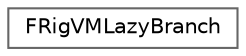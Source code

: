 digraph "Graphical Class Hierarchy"
{
 // INTERACTIVE_SVG=YES
 // LATEX_PDF_SIZE
  bgcolor="transparent";
  edge [fontname=Helvetica,fontsize=10,labelfontname=Helvetica,labelfontsize=10];
  node [fontname=Helvetica,fontsize=10,shape=box,height=0.2,width=0.4];
  rankdir="LR";
  Node0 [id="Node000000",label="FRigVMLazyBranch",height=0.2,width=0.4,color="grey40", fillcolor="white", style="filled",URL="$d5/d4f/structFRigVMLazyBranch.html",tooltip="A branch which can be lazily executed."];
}

